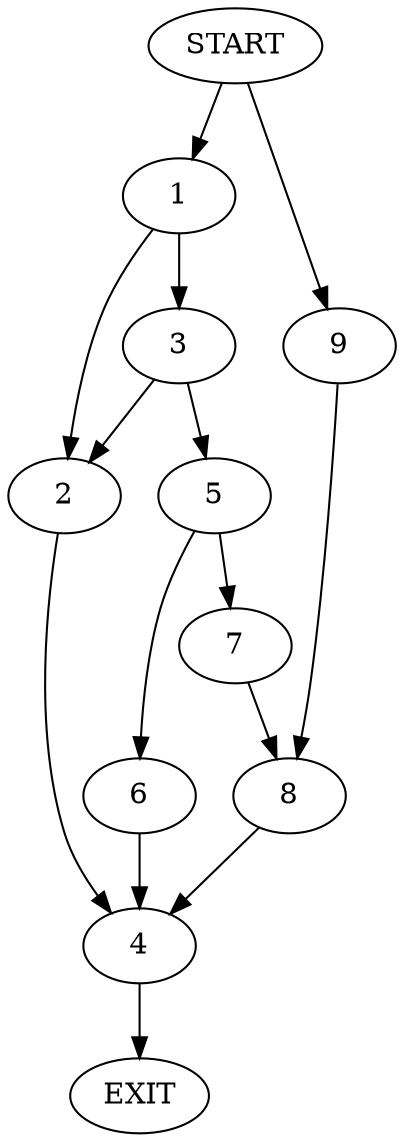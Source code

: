 digraph {
0 [label="START"]
10 [label="EXIT"]
0 -> 1
1 -> 2
1 -> 3
2 -> 4
3 -> 2
3 -> 5
5 -> 6
5 -> 7
4 -> 10
7 -> 8
6 -> 4
8 -> 4
0 -> 9
9 -> 8
}
